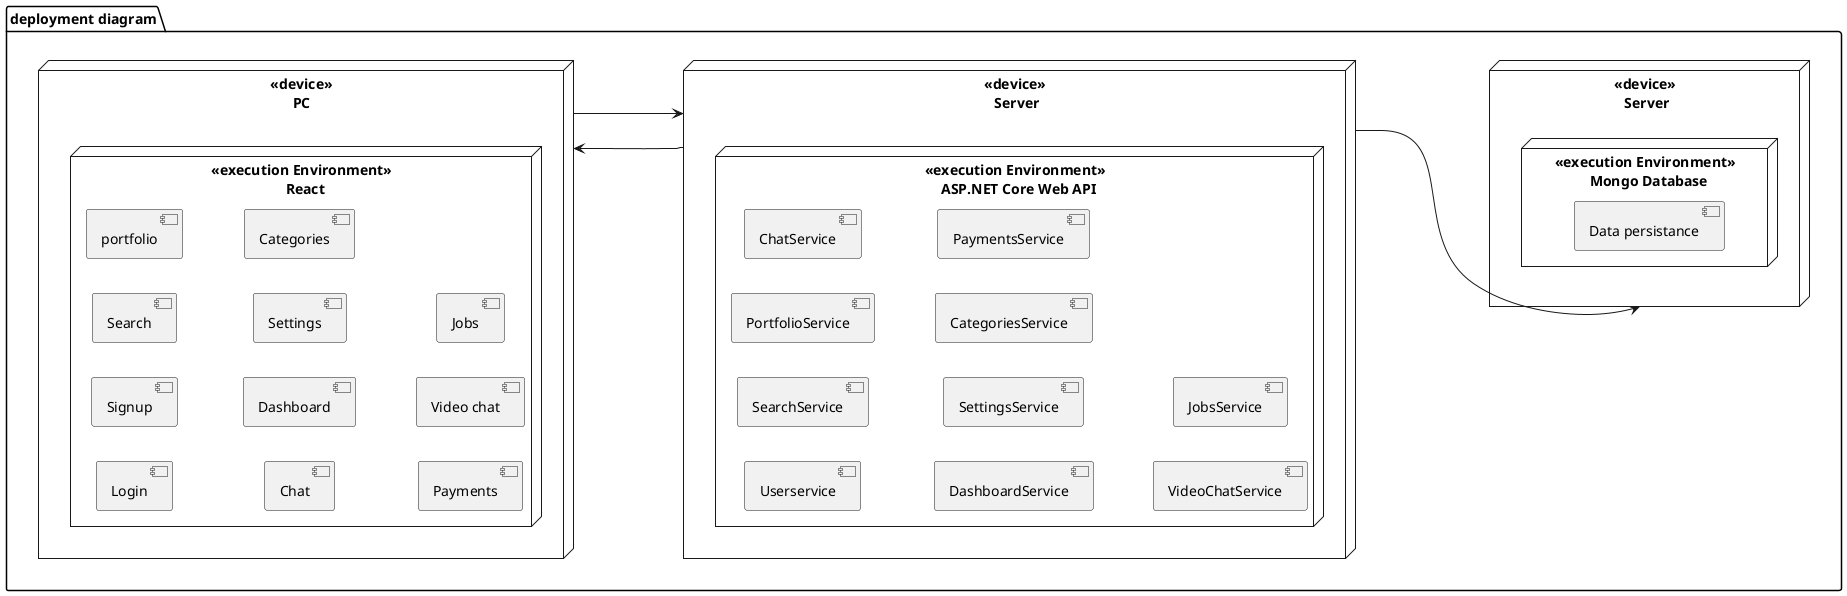 @startuml

skinparam monochrome true
skinparam componentStyle uml2

left to right direction
package "deployment diagram" as sa {

node "<<device>>\n PC " as presentation {
node "<<execution Environment>>\n  React"{
  
[Login] 
[Signup]
[Search]
[portfolio]
[Chat]
[Dashboard]
[Settings]
[Categories]
[Payments]
[Video chat]
[Jobs]
  
}
}
node "<<device>>\n Server" as webAPI{
  
node  "<<execution Environment>>\n  ASP.NET Core Web API" {
  
  [Userservice] 
  [SearchService] 
  [PortfolioService]
  [ChatService]
  [DashboardService] 
  [SettingsService] 
  [CategoriesService]
  [PaymentsService]
  [VideoChatService] 
  [JobsService]
  
  
  }
  }
node "<<device>>\n Server" as mongodb{
node  "<<execution Environment>>\n  Mongo Database" {
  
  [Data persistance] 

  }
  }
  
}
presentation --> webAPI
webAPI --> mongodb
webAPI -left-> presentation
presentation ----[hidden]-->webAPI
webAPI --[hidden]---->mongodb

@enduml